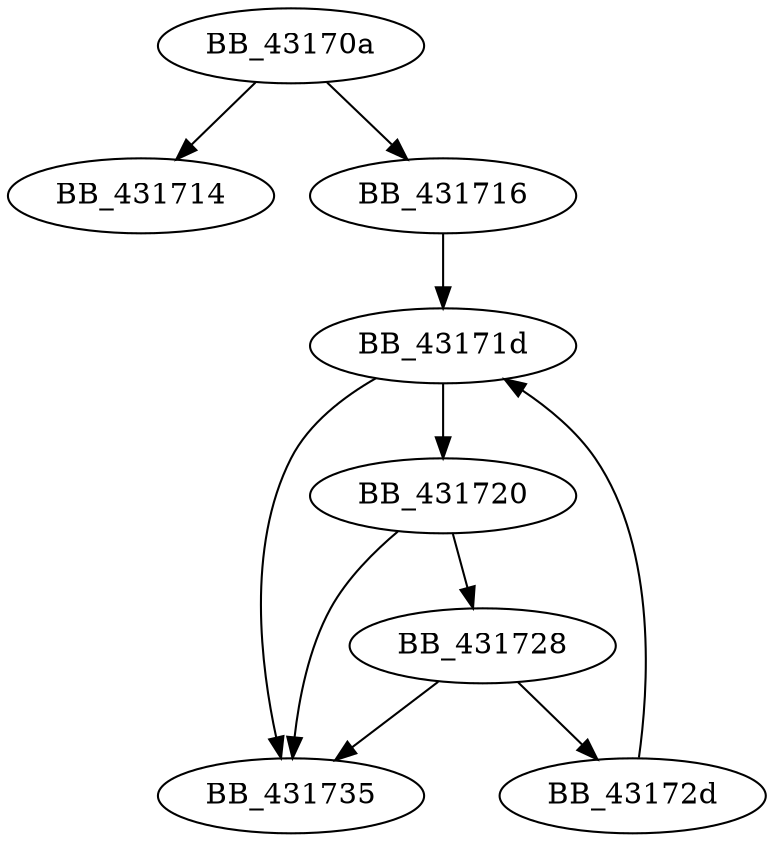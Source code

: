 DiGraph _wcsncmp{
BB_43170a->BB_431714
BB_43170a->BB_431716
BB_431716->BB_43171d
BB_43171d->BB_431720
BB_43171d->BB_431735
BB_431720->BB_431728
BB_431720->BB_431735
BB_431728->BB_43172d
BB_431728->BB_431735
BB_43172d->BB_43171d
}

